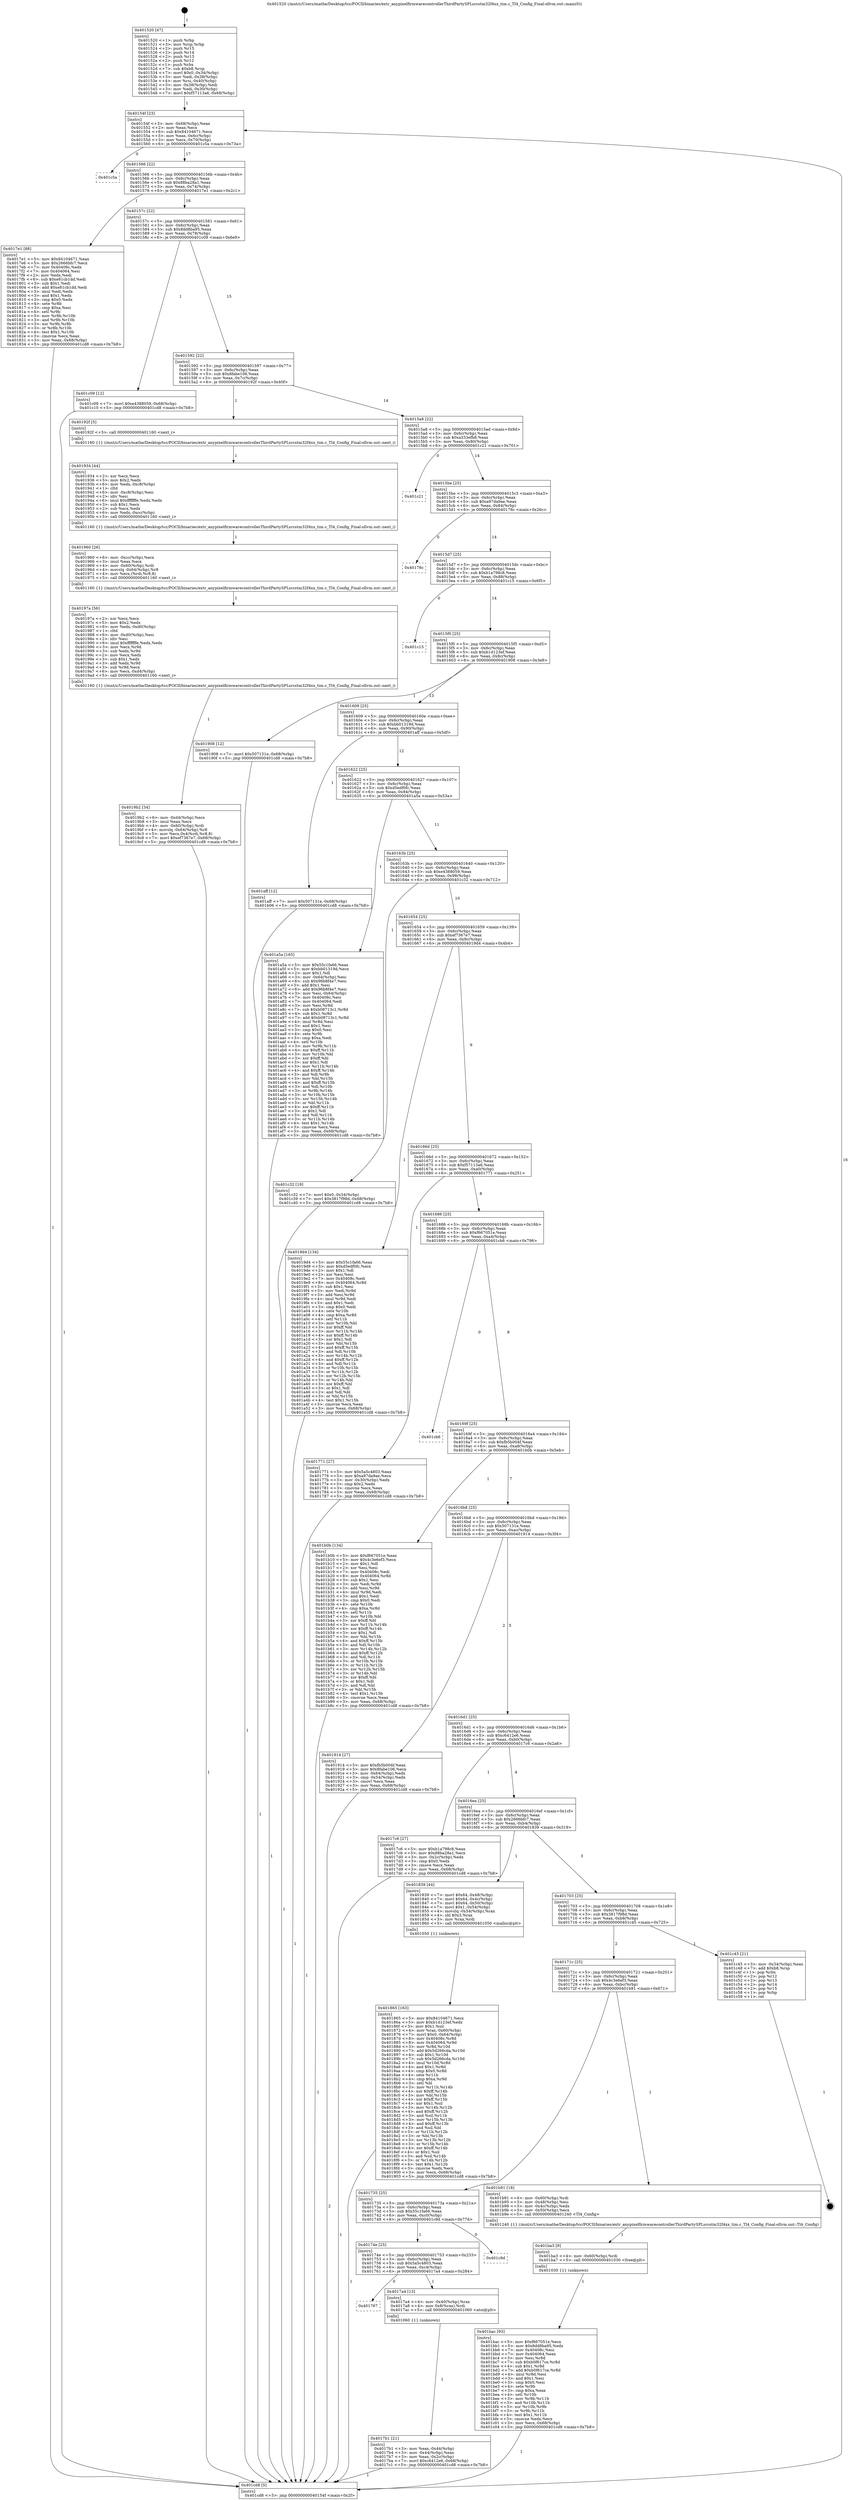 digraph "0x401520" {
  label = "0x401520 (/mnt/c/Users/mathe/Desktop/tcc/POCII/binaries/extr_anypixelfirmwarecontrollerThirdPartySPLsrcstm32f4xx_tim.c_TI4_Config_Final-ollvm.out::main(0))"
  labelloc = "t"
  node[shape=record]

  Entry [label="",width=0.3,height=0.3,shape=circle,fillcolor=black,style=filled]
  "0x40154f" [label="{
     0x40154f [23]\l
     | [instrs]\l
     &nbsp;&nbsp;0x40154f \<+3\>: mov -0x68(%rbp),%eax\l
     &nbsp;&nbsp;0x401552 \<+2\>: mov %eax,%ecx\l
     &nbsp;&nbsp;0x401554 \<+6\>: sub $0x84104671,%ecx\l
     &nbsp;&nbsp;0x40155a \<+3\>: mov %eax,-0x6c(%rbp)\l
     &nbsp;&nbsp;0x40155d \<+3\>: mov %ecx,-0x70(%rbp)\l
     &nbsp;&nbsp;0x401560 \<+6\>: je 0000000000401c5a \<main+0x73a\>\l
  }"]
  "0x401c5a" [label="{
     0x401c5a\l
  }", style=dashed]
  "0x401566" [label="{
     0x401566 [22]\l
     | [instrs]\l
     &nbsp;&nbsp;0x401566 \<+5\>: jmp 000000000040156b \<main+0x4b\>\l
     &nbsp;&nbsp;0x40156b \<+3\>: mov -0x6c(%rbp),%eax\l
     &nbsp;&nbsp;0x40156e \<+5\>: sub $0x88ba28a1,%eax\l
     &nbsp;&nbsp;0x401573 \<+3\>: mov %eax,-0x74(%rbp)\l
     &nbsp;&nbsp;0x401576 \<+6\>: je 00000000004017e1 \<main+0x2c1\>\l
  }"]
  Exit [label="",width=0.3,height=0.3,shape=circle,fillcolor=black,style=filled,peripheries=2]
  "0x4017e1" [label="{
     0x4017e1 [88]\l
     | [instrs]\l
     &nbsp;&nbsp;0x4017e1 \<+5\>: mov $0x84104671,%eax\l
     &nbsp;&nbsp;0x4017e6 \<+5\>: mov $0x2666bfc7,%ecx\l
     &nbsp;&nbsp;0x4017eb \<+7\>: mov 0x40408c,%edx\l
     &nbsp;&nbsp;0x4017f2 \<+7\>: mov 0x404064,%esi\l
     &nbsp;&nbsp;0x4017f9 \<+2\>: mov %edx,%edi\l
     &nbsp;&nbsp;0x4017fb \<+6\>: sub $0xe81cb1dd,%edi\l
     &nbsp;&nbsp;0x401801 \<+3\>: sub $0x1,%edi\l
     &nbsp;&nbsp;0x401804 \<+6\>: add $0xe81cb1dd,%edi\l
     &nbsp;&nbsp;0x40180a \<+3\>: imul %edi,%edx\l
     &nbsp;&nbsp;0x40180d \<+3\>: and $0x1,%edx\l
     &nbsp;&nbsp;0x401810 \<+3\>: cmp $0x0,%edx\l
     &nbsp;&nbsp;0x401813 \<+4\>: sete %r8b\l
     &nbsp;&nbsp;0x401817 \<+3\>: cmp $0xa,%esi\l
     &nbsp;&nbsp;0x40181a \<+4\>: setl %r9b\l
     &nbsp;&nbsp;0x40181e \<+3\>: mov %r8b,%r10b\l
     &nbsp;&nbsp;0x401821 \<+3\>: and %r9b,%r10b\l
     &nbsp;&nbsp;0x401824 \<+3\>: xor %r9b,%r8b\l
     &nbsp;&nbsp;0x401827 \<+3\>: or %r8b,%r10b\l
     &nbsp;&nbsp;0x40182a \<+4\>: test $0x1,%r10b\l
     &nbsp;&nbsp;0x40182e \<+3\>: cmovne %ecx,%eax\l
     &nbsp;&nbsp;0x401831 \<+3\>: mov %eax,-0x68(%rbp)\l
     &nbsp;&nbsp;0x401834 \<+5\>: jmp 0000000000401cd8 \<main+0x7b8\>\l
  }"]
  "0x40157c" [label="{
     0x40157c [22]\l
     | [instrs]\l
     &nbsp;&nbsp;0x40157c \<+5\>: jmp 0000000000401581 \<main+0x61\>\l
     &nbsp;&nbsp;0x401581 \<+3\>: mov -0x6c(%rbp),%eax\l
     &nbsp;&nbsp;0x401584 \<+5\>: sub $0x8dd8ba95,%eax\l
     &nbsp;&nbsp;0x401589 \<+3\>: mov %eax,-0x78(%rbp)\l
     &nbsp;&nbsp;0x40158c \<+6\>: je 0000000000401c09 \<main+0x6e9\>\l
  }"]
  "0x401bac" [label="{
     0x401bac [93]\l
     | [instrs]\l
     &nbsp;&nbsp;0x401bac \<+5\>: mov $0xf667051e,%ecx\l
     &nbsp;&nbsp;0x401bb1 \<+5\>: mov $0x8dd8ba95,%edx\l
     &nbsp;&nbsp;0x401bb6 \<+7\>: mov 0x40408c,%esi\l
     &nbsp;&nbsp;0x401bbd \<+7\>: mov 0x404064,%eax\l
     &nbsp;&nbsp;0x401bc4 \<+3\>: mov %esi,%r8d\l
     &nbsp;&nbsp;0x401bc7 \<+7\>: sub $0xb0f617ce,%r8d\l
     &nbsp;&nbsp;0x401bce \<+4\>: sub $0x1,%r8d\l
     &nbsp;&nbsp;0x401bd2 \<+7\>: add $0xb0f617ce,%r8d\l
     &nbsp;&nbsp;0x401bd9 \<+4\>: imul %r8d,%esi\l
     &nbsp;&nbsp;0x401bdd \<+3\>: and $0x1,%esi\l
     &nbsp;&nbsp;0x401be0 \<+3\>: cmp $0x0,%esi\l
     &nbsp;&nbsp;0x401be3 \<+4\>: sete %r9b\l
     &nbsp;&nbsp;0x401be7 \<+3\>: cmp $0xa,%eax\l
     &nbsp;&nbsp;0x401bea \<+4\>: setl %r10b\l
     &nbsp;&nbsp;0x401bee \<+3\>: mov %r9b,%r11b\l
     &nbsp;&nbsp;0x401bf1 \<+3\>: and %r10b,%r11b\l
     &nbsp;&nbsp;0x401bf4 \<+3\>: xor %r10b,%r9b\l
     &nbsp;&nbsp;0x401bf7 \<+3\>: or %r9b,%r11b\l
     &nbsp;&nbsp;0x401bfa \<+4\>: test $0x1,%r11b\l
     &nbsp;&nbsp;0x401bfe \<+3\>: cmovne %edx,%ecx\l
     &nbsp;&nbsp;0x401c01 \<+3\>: mov %ecx,-0x68(%rbp)\l
     &nbsp;&nbsp;0x401c04 \<+5\>: jmp 0000000000401cd8 \<main+0x7b8\>\l
  }"]
  "0x401c09" [label="{
     0x401c09 [12]\l
     | [instrs]\l
     &nbsp;&nbsp;0x401c09 \<+7\>: movl $0xe4388059,-0x68(%rbp)\l
     &nbsp;&nbsp;0x401c10 \<+5\>: jmp 0000000000401cd8 \<main+0x7b8\>\l
  }"]
  "0x401592" [label="{
     0x401592 [22]\l
     | [instrs]\l
     &nbsp;&nbsp;0x401592 \<+5\>: jmp 0000000000401597 \<main+0x77\>\l
     &nbsp;&nbsp;0x401597 \<+3\>: mov -0x6c(%rbp),%eax\l
     &nbsp;&nbsp;0x40159a \<+5\>: sub $0x8fabe106,%eax\l
     &nbsp;&nbsp;0x40159f \<+3\>: mov %eax,-0x7c(%rbp)\l
     &nbsp;&nbsp;0x4015a2 \<+6\>: je 000000000040192f \<main+0x40f\>\l
  }"]
  "0x401ba3" [label="{
     0x401ba3 [9]\l
     | [instrs]\l
     &nbsp;&nbsp;0x401ba3 \<+4\>: mov -0x60(%rbp),%rdi\l
     &nbsp;&nbsp;0x401ba7 \<+5\>: call 0000000000401030 \<free@plt\>\l
     | [calls]\l
     &nbsp;&nbsp;0x401030 \{1\} (unknown)\l
  }"]
  "0x40192f" [label="{
     0x40192f [5]\l
     | [instrs]\l
     &nbsp;&nbsp;0x40192f \<+5\>: call 0000000000401160 \<next_i\>\l
     | [calls]\l
     &nbsp;&nbsp;0x401160 \{1\} (/mnt/c/Users/mathe/Desktop/tcc/POCII/binaries/extr_anypixelfirmwarecontrollerThirdPartySPLsrcstm32f4xx_tim.c_TI4_Config_Final-ollvm.out::next_i)\l
  }"]
  "0x4015a8" [label="{
     0x4015a8 [22]\l
     | [instrs]\l
     &nbsp;&nbsp;0x4015a8 \<+5\>: jmp 00000000004015ad \<main+0x8d\>\l
     &nbsp;&nbsp;0x4015ad \<+3\>: mov -0x6c(%rbp),%eax\l
     &nbsp;&nbsp;0x4015b0 \<+5\>: sub $0xa333efb8,%eax\l
     &nbsp;&nbsp;0x4015b5 \<+3\>: mov %eax,-0x80(%rbp)\l
     &nbsp;&nbsp;0x4015b8 \<+6\>: je 0000000000401c21 \<main+0x701\>\l
  }"]
  "0x4019b2" [label="{
     0x4019b2 [34]\l
     | [instrs]\l
     &nbsp;&nbsp;0x4019b2 \<+6\>: mov -0xd4(%rbp),%ecx\l
     &nbsp;&nbsp;0x4019b8 \<+3\>: imul %eax,%ecx\l
     &nbsp;&nbsp;0x4019bb \<+4\>: mov -0x60(%rbp),%rdi\l
     &nbsp;&nbsp;0x4019bf \<+4\>: movslq -0x64(%rbp),%r8\l
     &nbsp;&nbsp;0x4019c3 \<+5\>: mov %ecx,0x4(%rdi,%r8,8)\l
     &nbsp;&nbsp;0x4019c8 \<+7\>: movl $0xef7367e7,-0x68(%rbp)\l
     &nbsp;&nbsp;0x4019cf \<+5\>: jmp 0000000000401cd8 \<main+0x7b8\>\l
  }"]
  "0x401c21" [label="{
     0x401c21\l
  }", style=dashed]
  "0x4015be" [label="{
     0x4015be [25]\l
     | [instrs]\l
     &nbsp;&nbsp;0x4015be \<+5\>: jmp 00000000004015c3 \<main+0xa3\>\l
     &nbsp;&nbsp;0x4015c3 \<+3\>: mov -0x6c(%rbp),%eax\l
     &nbsp;&nbsp;0x4015c6 \<+5\>: sub $0xa97da9ae,%eax\l
     &nbsp;&nbsp;0x4015cb \<+6\>: mov %eax,-0x84(%rbp)\l
     &nbsp;&nbsp;0x4015d1 \<+6\>: je 000000000040178c \<main+0x26c\>\l
  }"]
  "0x40197a" [label="{
     0x40197a [56]\l
     | [instrs]\l
     &nbsp;&nbsp;0x40197a \<+2\>: xor %ecx,%ecx\l
     &nbsp;&nbsp;0x40197c \<+5\>: mov $0x2,%edx\l
     &nbsp;&nbsp;0x401981 \<+6\>: mov %edx,-0xd0(%rbp)\l
     &nbsp;&nbsp;0x401987 \<+1\>: cltd\l
     &nbsp;&nbsp;0x401988 \<+6\>: mov -0xd0(%rbp),%esi\l
     &nbsp;&nbsp;0x40198e \<+2\>: idiv %esi\l
     &nbsp;&nbsp;0x401990 \<+6\>: imul $0xfffffffe,%edx,%edx\l
     &nbsp;&nbsp;0x401996 \<+3\>: mov %ecx,%r9d\l
     &nbsp;&nbsp;0x401999 \<+3\>: sub %edx,%r9d\l
     &nbsp;&nbsp;0x40199c \<+2\>: mov %ecx,%edx\l
     &nbsp;&nbsp;0x40199e \<+3\>: sub $0x1,%edx\l
     &nbsp;&nbsp;0x4019a1 \<+3\>: add %edx,%r9d\l
     &nbsp;&nbsp;0x4019a4 \<+3\>: sub %r9d,%ecx\l
     &nbsp;&nbsp;0x4019a7 \<+6\>: mov %ecx,-0xd4(%rbp)\l
     &nbsp;&nbsp;0x4019ad \<+5\>: call 0000000000401160 \<next_i\>\l
     | [calls]\l
     &nbsp;&nbsp;0x401160 \{1\} (/mnt/c/Users/mathe/Desktop/tcc/POCII/binaries/extr_anypixelfirmwarecontrollerThirdPartySPLsrcstm32f4xx_tim.c_TI4_Config_Final-ollvm.out::next_i)\l
  }"]
  "0x40178c" [label="{
     0x40178c\l
  }", style=dashed]
  "0x4015d7" [label="{
     0x4015d7 [25]\l
     | [instrs]\l
     &nbsp;&nbsp;0x4015d7 \<+5\>: jmp 00000000004015dc \<main+0xbc\>\l
     &nbsp;&nbsp;0x4015dc \<+3\>: mov -0x6c(%rbp),%eax\l
     &nbsp;&nbsp;0x4015df \<+5\>: sub $0xb1a798c8,%eax\l
     &nbsp;&nbsp;0x4015e4 \<+6\>: mov %eax,-0x88(%rbp)\l
     &nbsp;&nbsp;0x4015ea \<+6\>: je 0000000000401c15 \<main+0x6f5\>\l
  }"]
  "0x401960" [label="{
     0x401960 [26]\l
     | [instrs]\l
     &nbsp;&nbsp;0x401960 \<+6\>: mov -0xcc(%rbp),%ecx\l
     &nbsp;&nbsp;0x401966 \<+3\>: imul %eax,%ecx\l
     &nbsp;&nbsp;0x401969 \<+4\>: mov -0x60(%rbp),%rdi\l
     &nbsp;&nbsp;0x40196d \<+4\>: movslq -0x64(%rbp),%r8\l
     &nbsp;&nbsp;0x401971 \<+4\>: mov %ecx,(%rdi,%r8,8)\l
     &nbsp;&nbsp;0x401975 \<+5\>: call 0000000000401160 \<next_i\>\l
     | [calls]\l
     &nbsp;&nbsp;0x401160 \{1\} (/mnt/c/Users/mathe/Desktop/tcc/POCII/binaries/extr_anypixelfirmwarecontrollerThirdPartySPLsrcstm32f4xx_tim.c_TI4_Config_Final-ollvm.out::next_i)\l
  }"]
  "0x401c15" [label="{
     0x401c15\l
  }", style=dashed]
  "0x4015f0" [label="{
     0x4015f0 [25]\l
     | [instrs]\l
     &nbsp;&nbsp;0x4015f0 \<+5\>: jmp 00000000004015f5 \<main+0xd5\>\l
     &nbsp;&nbsp;0x4015f5 \<+3\>: mov -0x6c(%rbp),%eax\l
     &nbsp;&nbsp;0x4015f8 \<+5\>: sub $0xb1d123ef,%eax\l
     &nbsp;&nbsp;0x4015fd \<+6\>: mov %eax,-0x8c(%rbp)\l
     &nbsp;&nbsp;0x401603 \<+6\>: je 0000000000401908 \<main+0x3e8\>\l
  }"]
  "0x401934" [label="{
     0x401934 [44]\l
     | [instrs]\l
     &nbsp;&nbsp;0x401934 \<+2\>: xor %ecx,%ecx\l
     &nbsp;&nbsp;0x401936 \<+5\>: mov $0x2,%edx\l
     &nbsp;&nbsp;0x40193b \<+6\>: mov %edx,-0xc8(%rbp)\l
     &nbsp;&nbsp;0x401941 \<+1\>: cltd\l
     &nbsp;&nbsp;0x401942 \<+6\>: mov -0xc8(%rbp),%esi\l
     &nbsp;&nbsp;0x401948 \<+2\>: idiv %esi\l
     &nbsp;&nbsp;0x40194a \<+6\>: imul $0xfffffffe,%edx,%edx\l
     &nbsp;&nbsp;0x401950 \<+3\>: sub $0x1,%ecx\l
     &nbsp;&nbsp;0x401953 \<+2\>: sub %ecx,%edx\l
     &nbsp;&nbsp;0x401955 \<+6\>: mov %edx,-0xcc(%rbp)\l
     &nbsp;&nbsp;0x40195b \<+5\>: call 0000000000401160 \<next_i\>\l
     | [calls]\l
     &nbsp;&nbsp;0x401160 \{1\} (/mnt/c/Users/mathe/Desktop/tcc/POCII/binaries/extr_anypixelfirmwarecontrollerThirdPartySPLsrcstm32f4xx_tim.c_TI4_Config_Final-ollvm.out::next_i)\l
  }"]
  "0x401908" [label="{
     0x401908 [12]\l
     | [instrs]\l
     &nbsp;&nbsp;0x401908 \<+7\>: movl $0x507131e,-0x68(%rbp)\l
     &nbsp;&nbsp;0x40190f \<+5\>: jmp 0000000000401cd8 \<main+0x7b8\>\l
  }"]
  "0x401609" [label="{
     0x401609 [25]\l
     | [instrs]\l
     &nbsp;&nbsp;0x401609 \<+5\>: jmp 000000000040160e \<main+0xee\>\l
     &nbsp;&nbsp;0x40160e \<+3\>: mov -0x6c(%rbp),%eax\l
     &nbsp;&nbsp;0x401611 \<+5\>: sub $0xbb01319d,%eax\l
     &nbsp;&nbsp;0x401616 \<+6\>: mov %eax,-0x90(%rbp)\l
     &nbsp;&nbsp;0x40161c \<+6\>: je 0000000000401aff \<main+0x5df\>\l
  }"]
  "0x401865" [label="{
     0x401865 [163]\l
     | [instrs]\l
     &nbsp;&nbsp;0x401865 \<+5\>: mov $0x84104671,%ecx\l
     &nbsp;&nbsp;0x40186a \<+5\>: mov $0xb1d123ef,%edx\l
     &nbsp;&nbsp;0x40186f \<+3\>: mov $0x1,%sil\l
     &nbsp;&nbsp;0x401872 \<+4\>: mov %rax,-0x60(%rbp)\l
     &nbsp;&nbsp;0x401876 \<+7\>: movl $0x0,-0x64(%rbp)\l
     &nbsp;&nbsp;0x40187d \<+8\>: mov 0x40408c,%r8d\l
     &nbsp;&nbsp;0x401885 \<+8\>: mov 0x404064,%r9d\l
     &nbsp;&nbsp;0x40188d \<+3\>: mov %r8d,%r10d\l
     &nbsp;&nbsp;0x401890 \<+7\>: add $0x5d266cda,%r10d\l
     &nbsp;&nbsp;0x401897 \<+4\>: sub $0x1,%r10d\l
     &nbsp;&nbsp;0x40189b \<+7\>: sub $0x5d266cda,%r10d\l
     &nbsp;&nbsp;0x4018a2 \<+4\>: imul %r10d,%r8d\l
     &nbsp;&nbsp;0x4018a6 \<+4\>: and $0x1,%r8d\l
     &nbsp;&nbsp;0x4018aa \<+4\>: cmp $0x0,%r8d\l
     &nbsp;&nbsp;0x4018ae \<+4\>: sete %r11b\l
     &nbsp;&nbsp;0x4018b2 \<+4\>: cmp $0xa,%r9d\l
     &nbsp;&nbsp;0x4018b6 \<+3\>: setl %bl\l
     &nbsp;&nbsp;0x4018b9 \<+3\>: mov %r11b,%r14b\l
     &nbsp;&nbsp;0x4018bc \<+4\>: xor $0xff,%r14b\l
     &nbsp;&nbsp;0x4018c0 \<+3\>: mov %bl,%r15b\l
     &nbsp;&nbsp;0x4018c3 \<+4\>: xor $0xff,%r15b\l
     &nbsp;&nbsp;0x4018c7 \<+4\>: xor $0x1,%sil\l
     &nbsp;&nbsp;0x4018cb \<+3\>: mov %r14b,%r12b\l
     &nbsp;&nbsp;0x4018ce \<+4\>: and $0xff,%r12b\l
     &nbsp;&nbsp;0x4018d2 \<+3\>: and %sil,%r11b\l
     &nbsp;&nbsp;0x4018d5 \<+3\>: mov %r15b,%r13b\l
     &nbsp;&nbsp;0x4018d8 \<+4\>: and $0xff,%r13b\l
     &nbsp;&nbsp;0x4018dc \<+3\>: and %sil,%bl\l
     &nbsp;&nbsp;0x4018df \<+3\>: or %r11b,%r12b\l
     &nbsp;&nbsp;0x4018e2 \<+3\>: or %bl,%r13b\l
     &nbsp;&nbsp;0x4018e5 \<+3\>: xor %r13b,%r12b\l
     &nbsp;&nbsp;0x4018e8 \<+3\>: or %r15b,%r14b\l
     &nbsp;&nbsp;0x4018eb \<+4\>: xor $0xff,%r14b\l
     &nbsp;&nbsp;0x4018ef \<+4\>: or $0x1,%sil\l
     &nbsp;&nbsp;0x4018f3 \<+3\>: and %sil,%r14b\l
     &nbsp;&nbsp;0x4018f6 \<+3\>: or %r14b,%r12b\l
     &nbsp;&nbsp;0x4018f9 \<+4\>: test $0x1,%r12b\l
     &nbsp;&nbsp;0x4018fd \<+3\>: cmovne %edx,%ecx\l
     &nbsp;&nbsp;0x401900 \<+3\>: mov %ecx,-0x68(%rbp)\l
     &nbsp;&nbsp;0x401903 \<+5\>: jmp 0000000000401cd8 \<main+0x7b8\>\l
  }"]
  "0x401aff" [label="{
     0x401aff [12]\l
     | [instrs]\l
     &nbsp;&nbsp;0x401aff \<+7\>: movl $0x507131e,-0x68(%rbp)\l
     &nbsp;&nbsp;0x401b06 \<+5\>: jmp 0000000000401cd8 \<main+0x7b8\>\l
  }"]
  "0x401622" [label="{
     0x401622 [25]\l
     | [instrs]\l
     &nbsp;&nbsp;0x401622 \<+5\>: jmp 0000000000401627 \<main+0x107\>\l
     &nbsp;&nbsp;0x401627 \<+3\>: mov -0x6c(%rbp),%eax\l
     &nbsp;&nbsp;0x40162a \<+5\>: sub $0xd5edf0fc,%eax\l
     &nbsp;&nbsp;0x40162f \<+6\>: mov %eax,-0x94(%rbp)\l
     &nbsp;&nbsp;0x401635 \<+6\>: je 0000000000401a5a \<main+0x53a\>\l
  }"]
  "0x4017b1" [label="{
     0x4017b1 [21]\l
     | [instrs]\l
     &nbsp;&nbsp;0x4017b1 \<+3\>: mov %eax,-0x44(%rbp)\l
     &nbsp;&nbsp;0x4017b4 \<+3\>: mov -0x44(%rbp),%eax\l
     &nbsp;&nbsp;0x4017b7 \<+3\>: mov %eax,-0x2c(%rbp)\l
     &nbsp;&nbsp;0x4017ba \<+7\>: movl $0xc6412e6,-0x68(%rbp)\l
     &nbsp;&nbsp;0x4017c1 \<+5\>: jmp 0000000000401cd8 \<main+0x7b8\>\l
  }"]
  "0x401a5a" [label="{
     0x401a5a [165]\l
     | [instrs]\l
     &nbsp;&nbsp;0x401a5a \<+5\>: mov $0x55c1fa66,%eax\l
     &nbsp;&nbsp;0x401a5f \<+5\>: mov $0xbb01319d,%ecx\l
     &nbsp;&nbsp;0x401a64 \<+2\>: mov $0x1,%dl\l
     &nbsp;&nbsp;0x401a66 \<+3\>: mov -0x64(%rbp),%esi\l
     &nbsp;&nbsp;0x401a69 \<+6\>: sub $0x96b8f4e7,%esi\l
     &nbsp;&nbsp;0x401a6f \<+3\>: add $0x1,%esi\l
     &nbsp;&nbsp;0x401a72 \<+6\>: add $0x96b8f4e7,%esi\l
     &nbsp;&nbsp;0x401a78 \<+3\>: mov %esi,-0x64(%rbp)\l
     &nbsp;&nbsp;0x401a7b \<+7\>: mov 0x40408c,%esi\l
     &nbsp;&nbsp;0x401a82 \<+7\>: mov 0x404064,%edi\l
     &nbsp;&nbsp;0x401a89 \<+3\>: mov %esi,%r8d\l
     &nbsp;&nbsp;0x401a8c \<+7\>: sub $0xb08713c1,%r8d\l
     &nbsp;&nbsp;0x401a93 \<+4\>: sub $0x1,%r8d\l
     &nbsp;&nbsp;0x401a97 \<+7\>: add $0xb08713c1,%r8d\l
     &nbsp;&nbsp;0x401a9e \<+4\>: imul %r8d,%esi\l
     &nbsp;&nbsp;0x401aa2 \<+3\>: and $0x1,%esi\l
     &nbsp;&nbsp;0x401aa5 \<+3\>: cmp $0x0,%esi\l
     &nbsp;&nbsp;0x401aa8 \<+4\>: sete %r9b\l
     &nbsp;&nbsp;0x401aac \<+3\>: cmp $0xa,%edi\l
     &nbsp;&nbsp;0x401aaf \<+4\>: setl %r10b\l
     &nbsp;&nbsp;0x401ab3 \<+3\>: mov %r9b,%r11b\l
     &nbsp;&nbsp;0x401ab6 \<+4\>: xor $0xff,%r11b\l
     &nbsp;&nbsp;0x401aba \<+3\>: mov %r10b,%bl\l
     &nbsp;&nbsp;0x401abd \<+3\>: xor $0xff,%bl\l
     &nbsp;&nbsp;0x401ac0 \<+3\>: xor $0x1,%dl\l
     &nbsp;&nbsp;0x401ac3 \<+3\>: mov %r11b,%r14b\l
     &nbsp;&nbsp;0x401ac6 \<+4\>: and $0xff,%r14b\l
     &nbsp;&nbsp;0x401aca \<+3\>: and %dl,%r9b\l
     &nbsp;&nbsp;0x401acd \<+3\>: mov %bl,%r15b\l
     &nbsp;&nbsp;0x401ad0 \<+4\>: and $0xff,%r15b\l
     &nbsp;&nbsp;0x401ad4 \<+3\>: and %dl,%r10b\l
     &nbsp;&nbsp;0x401ad7 \<+3\>: or %r9b,%r14b\l
     &nbsp;&nbsp;0x401ada \<+3\>: or %r10b,%r15b\l
     &nbsp;&nbsp;0x401add \<+3\>: xor %r15b,%r14b\l
     &nbsp;&nbsp;0x401ae0 \<+3\>: or %bl,%r11b\l
     &nbsp;&nbsp;0x401ae3 \<+4\>: xor $0xff,%r11b\l
     &nbsp;&nbsp;0x401ae7 \<+3\>: or $0x1,%dl\l
     &nbsp;&nbsp;0x401aea \<+3\>: and %dl,%r11b\l
     &nbsp;&nbsp;0x401aed \<+3\>: or %r11b,%r14b\l
     &nbsp;&nbsp;0x401af0 \<+4\>: test $0x1,%r14b\l
     &nbsp;&nbsp;0x401af4 \<+3\>: cmovne %ecx,%eax\l
     &nbsp;&nbsp;0x401af7 \<+3\>: mov %eax,-0x68(%rbp)\l
     &nbsp;&nbsp;0x401afa \<+5\>: jmp 0000000000401cd8 \<main+0x7b8\>\l
  }"]
  "0x40163b" [label="{
     0x40163b [25]\l
     | [instrs]\l
     &nbsp;&nbsp;0x40163b \<+5\>: jmp 0000000000401640 \<main+0x120\>\l
     &nbsp;&nbsp;0x401640 \<+3\>: mov -0x6c(%rbp),%eax\l
     &nbsp;&nbsp;0x401643 \<+5\>: sub $0xe4388059,%eax\l
     &nbsp;&nbsp;0x401648 \<+6\>: mov %eax,-0x98(%rbp)\l
     &nbsp;&nbsp;0x40164e \<+6\>: je 0000000000401c32 \<main+0x712\>\l
  }"]
  "0x401767" [label="{
     0x401767\l
  }", style=dashed]
  "0x401c32" [label="{
     0x401c32 [19]\l
     | [instrs]\l
     &nbsp;&nbsp;0x401c32 \<+7\>: movl $0x0,-0x34(%rbp)\l
     &nbsp;&nbsp;0x401c39 \<+7\>: movl $0x3817f98d,-0x68(%rbp)\l
     &nbsp;&nbsp;0x401c40 \<+5\>: jmp 0000000000401cd8 \<main+0x7b8\>\l
  }"]
  "0x401654" [label="{
     0x401654 [25]\l
     | [instrs]\l
     &nbsp;&nbsp;0x401654 \<+5\>: jmp 0000000000401659 \<main+0x139\>\l
     &nbsp;&nbsp;0x401659 \<+3\>: mov -0x6c(%rbp),%eax\l
     &nbsp;&nbsp;0x40165c \<+5\>: sub $0xef7367e7,%eax\l
     &nbsp;&nbsp;0x401661 \<+6\>: mov %eax,-0x9c(%rbp)\l
     &nbsp;&nbsp;0x401667 \<+6\>: je 00000000004019d4 \<main+0x4b4\>\l
  }"]
  "0x4017a4" [label="{
     0x4017a4 [13]\l
     | [instrs]\l
     &nbsp;&nbsp;0x4017a4 \<+4\>: mov -0x40(%rbp),%rax\l
     &nbsp;&nbsp;0x4017a8 \<+4\>: mov 0x8(%rax),%rdi\l
     &nbsp;&nbsp;0x4017ac \<+5\>: call 0000000000401060 \<atoi@plt\>\l
     | [calls]\l
     &nbsp;&nbsp;0x401060 \{1\} (unknown)\l
  }"]
  "0x4019d4" [label="{
     0x4019d4 [134]\l
     | [instrs]\l
     &nbsp;&nbsp;0x4019d4 \<+5\>: mov $0x55c1fa66,%eax\l
     &nbsp;&nbsp;0x4019d9 \<+5\>: mov $0xd5edf0fc,%ecx\l
     &nbsp;&nbsp;0x4019de \<+2\>: mov $0x1,%dl\l
     &nbsp;&nbsp;0x4019e0 \<+2\>: xor %esi,%esi\l
     &nbsp;&nbsp;0x4019e2 \<+7\>: mov 0x40408c,%edi\l
     &nbsp;&nbsp;0x4019e9 \<+8\>: mov 0x404064,%r8d\l
     &nbsp;&nbsp;0x4019f1 \<+3\>: sub $0x1,%esi\l
     &nbsp;&nbsp;0x4019f4 \<+3\>: mov %edi,%r9d\l
     &nbsp;&nbsp;0x4019f7 \<+3\>: add %esi,%r9d\l
     &nbsp;&nbsp;0x4019fa \<+4\>: imul %r9d,%edi\l
     &nbsp;&nbsp;0x4019fe \<+3\>: and $0x1,%edi\l
     &nbsp;&nbsp;0x401a01 \<+3\>: cmp $0x0,%edi\l
     &nbsp;&nbsp;0x401a04 \<+4\>: sete %r10b\l
     &nbsp;&nbsp;0x401a08 \<+4\>: cmp $0xa,%r8d\l
     &nbsp;&nbsp;0x401a0c \<+4\>: setl %r11b\l
     &nbsp;&nbsp;0x401a10 \<+3\>: mov %r10b,%bl\l
     &nbsp;&nbsp;0x401a13 \<+3\>: xor $0xff,%bl\l
     &nbsp;&nbsp;0x401a16 \<+3\>: mov %r11b,%r14b\l
     &nbsp;&nbsp;0x401a19 \<+4\>: xor $0xff,%r14b\l
     &nbsp;&nbsp;0x401a1d \<+3\>: xor $0x1,%dl\l
     &nbsp;&nbsp;0x401a20 \<+3\>: mov %bl,%r15b\l
     &nbsp;&nbsp;0x401a23 \<+4\>: and $0xff,%r15b\l
     &nbsp;&nbsp;0x401a27 \<+3\>: and %dl,%r10b\l
     &nbsp;&nbsp;0x401a2a \<+3\>: mov %r14b,%r12b\l
     &nbsp;&nbsp;0x401a2d \<+4\>: and $0xff,%r12b\l
     &nbsp;&nbsp;0x401a31 \<+3\>: and %dl,%r11b\l
     &nbsp;&nbsp;0x401a34 \<+3\>: or %r10b,%r15b\l
     &nbsp;&nbsp;0x401a37 \<+3\>: or %r11b,%r12b\l
     &nbsp;&nbsp;0x401a3a \<+3\>: xor %r12b,%r15b\l
     &nbsp;&nbsp;0x401a3d \<+3\>: or %r14b,%bl\l
     &nbsp;&nbsp;0x401a40 \<+3\>: xor $0xff,%bl\l
     &nbsp;&nbsp;0x401a43 \<+3\>: or $0x1,%dl\l
     &nbsp;&nbsp;0x401a46 \<+2\>: and %dl,%bl\l
     &nbsp;&nbsp;0x401a48 \<+3\>: or %bl,%r15b\l
     &nbsp;&nbsp;0x401a4b \<+4\>: test $0x1,%r15b\l
     &nbsp;&nbsp;0x401a4f \<+3\>: cmovne %ecx,%eax\l
     &nbsp;&nbsp;0x401a52 \<+3\>: mov %eax,-0x68(%rbp)\l
     &nbsp;&nbsp;0x401a55 \<+5\>: jmp 0000000000401cd8 \<main+0x7b8\>\l
  }"]
  "0x40166d" [label="{
     0x40166d [25]\l
     | [instrs]\l
     &nbsp;&nbsp;0x40166d \<+5\>: jmp 0000000000401672 \<main+0x152\>\l
     &nbsp;&nbsp;0x401672 \<+3\>: mov -0x6c(%rbp),%eax\l
     &nbsp;&nbsp;0x401675 \<+5\>: sub $0xf57113a6,%eax\l
     &nbsp;&nbsp;0x40167a \<+6\>: mov %eax,-0xa0(%rbp)\l
     &nbsp;&nbsp;0x401680 \<+6\>: je 0000000000401771 \<main+0x251\>\l
  }"]
  "0x40174e" [label="{
     0x40174e [25]\l
     | [instrs]\l
     &nbsp;&nbsp;0x40174e \<+5\>: jmp 0000000000401753 \<main+0x233\>\l
     &nbsp;&nbsp;0x401753 \<+3\>: mov -0x6c(%rbp),%eax\l
     &nbsp;&nbsp;0x401756 \<+5\>: sub $0x5a5c4803,%eax\l
     &nbsp;&nbsp;0x40175b \<+6\>: mov %eax,-0xc4(%rbp)\l
     &nbsp;&nbsp;0x401761 \<+6\>: je 00000000004017a4 \<main+0x284\>\l
  }"]
  "0x401771" [label="{
     0x401771 [27]\l
     | [instrs]\l
     &nbsp;&nbsp;0x401771 \<+5\>: mov $0x5a5c4803,%eax\l
     &nbsp;&nbsp;0x401776 \<+5\>: mov $0xa97da9ae,%ecx\l
     &nbsp;&nbsp;0x40177b \<+3\>: mov -0x30(%rbp),%edx\l
     &nbsp;&nbsp;0x40177e \<+3\>: cmp $0x2,%edx\l
     &nbsp;&nbsp;0x401781 \<+3\>: cmovne %ecx,%eax\l
     &nbsp;&nbsp;0x401784 \<+3\>: mov %eax,-0x68(%rbp)\l
     &nbsp;&nbsp;0x401787 \<+5\>: jmp 0000000000401cd8 \<main+0x7b8\>\l
  }"]
  "0x401686" [label="{
     0x401686 [25]\l
     | [instrs]\l
     &nbsp;&nbsp;0x401686 \<+5\>: jmp 000000000040168b \<main+0x16b\>\l
     &nbsp;&nbsp;0x40168b \<+3\>: mov -0x6c(%rbp),%eax\l
     &nbsp;&nbsp;0x40168e \<+5\>: sub $0xf667051e,%eax\l
     &nbsp;&nbsp;0x401693 \<+6\>: mov %eax,-0xa4(%rbp)\l
     &nbsp;&nbsp;0x401699 \<+6\>: je 0000000000401cb6 \<main+0x796\>\l
  }"]
  "0x401cd8" [label="{
     0x401cd8 [5]\l
     | [instrs]\l
     &nbsp;&nbsp;0x401cd8 \<+5\>: jmp 000000000040154f \<main+0x2f\>\l
  }"]
  "0x401520" [label="{
     0x401520 [47]\l
     | [instrs]\l
     &nbsp;&nbsp;0x401520 \<+1\>: push %rbp\l
     &nbsp;&nbsp;0x401521 \<+3\>: mov %rsp,%rbp\l
     &nbsp;&nbsp;0x401524 \<+2\>: push %r15\l
     &nbsp;&nbsp;0x401526 \<+2\>: push %r14\l
     &nbsp;&nbsp;0x401528 \<+2\>: push %r13\l
     &nbsp;&nbsp;0x40152a \<+2\>: push %r12\l
     &nbsp;&nbsp;0x40152c \<+1\>: push %rbx\l
     &nbsp;&nbsp;0x40152d \<+7\>: sub $0xb8,%rsp\l
     &nbsp;&nbsp;0x401534 \<+7\>: movl $0x0,-0x34(%rbp)\l
     &nbsp;&nbsp;0x40153b \<+3\>: mov %edi,-0x38(%rbp)\l
     &nbsp;&nbsp;0x40153e \<+4\>: mov %rsi,-0x40(%rbp)\l
     &nbsp;&nbsp;0x401542 \<+3\>: mov -0x38(%rbp),%edi\l
     &nbsp;&nbsp;0x401545 \<+3\>: mov %edi,-0x30(%rbp)\l
     &nbsp;&nbsp;0x401548 \<+7\>: movl $0xf57113a6,-0x68(%rbp)\l
  }"]
  "0x401c9d" [label="{
     0x401c9d\l
  }", style=dashed]
  "0x401cb6" [label="{
     0x401cb6\l
  }", style=dashed]
  "0x40169f" [label="{
     0x40169f [25]\l
     | [instrs]\l
     &nbsp;&nbsp;0x40169f \<+5\>: jmp 00000000004016a4 \<main+0x184\>\l
     &nbsp;&nbsp;0x4016a4 \<+3\>: mov -0x6c(%rbp),%eax\l
     &nbsp;&nbsp;0x4016a7 \<+5\>: sub $0xfb5b004f,%eax\l
     &nbsp;&nbsp;0x4016ac \<+6\>: mov %eax,-0xa8(%rbp)\l
     &nbsp;&nbsp;0x4016b2 \<+6\>: je 0000000000401b0b \<main+0x5eb\>\l
  }"]
  "0x401735" [label="{
     0x401735 [25]\l
     | [instrs]\l
     &nbsp;&nbsp;0x401735 \<+5\>: jmp 000000000040173a \<main+0x21a\>\l
     &nbsp;&nbsp;0x40173a \<+3\>: mov -0x6c(%rbp),%eax\l
     &nbsp;&nbsp;0x40173d \<+5\>: sub $0x55c1fa66,%eax\l
     &nbsp;&nbsp;0x401742 \<+6\>: mov %eax,-0xc0(%rbp)\l
     &nbsp;&nbsp;0x401748 \<+6\>: je 0000000000401c9d \<main+0x77d\>\l
  }"]
  "0x401b0b" [label="{
     0x401b0b [134]\l
     | [instrs]\l
     &nbsp;&nbsp;0x401b0b \<+5\>: mov $0xf667051e,%eax\l
     &nbsp;&nbsp;0x401b10 \<+5\>: mov $0x4c3e6ef3,%ecx\l
     &nbsp;&nbsp;0x401b15 \<+2\>: mov $0x1,%dl\l
     &nbsp;&nbsp;0x401b17 \<+2\>: xor %esi,%esi\l
     &nbsp;&nbsp;0x401b19 \<+7\>: mov 0x40408c,%edi\l
     &nbsp;&nbsp;0x401b20 \<+8\>: mov 0x404064,%r8d\l
     &nbsp;&nbsp;0x401b28 \<+3\>: sub $0x1,%esi\l
     &nbsp;&nbsp;0x401b2b \<+3\>: mov %edi,%r9d\l
     &nbsp;&nbsp;0x401b2e \<+3\>: add %esi,%r9d\l
     &nbsp;&nbsp;0x401b31 \<+4\>: imul %r9d,%edi\l
     &nbsp;&nbsp;0x401b35 \<+3\>: and $0x1,%edi\l
     &nbsp;&nbsp;0x401b38 \<+3\>: cmp $0x0,%edi\l
     &nbsp;&nbsp;0x401b3b \<+4\>: sete %r10b\l
     &nbsp;&nbsp;0x401b3f \<+4\>: cmp $0xa,%r8d\l
     &nbsp;&nbsp;0x401b43 \<+4\>: setl %r11b\l
     &nbsp;&nbsp;0x401b47 \<+3\>: mov %r10b,%bl\l
     &nbsp;&nbsp;0x401b4a \<+3\>: xor $0xff,%bl\l
     &nbsp;&nbsp;0x401b4d \<+3\>: mov %r11b,%r14b\l
     &nbsp;&nbsp;0x401b50 \<+4\>: xor $0xff,%r14b\l
     &nbsp;&nbsp;0x401b54 \<+3\>: xor $0x1,%dl\l
     &nbsp;&nbsp;0x401b57 \<+3\>: mov %bl,%r15b\l
     &nbsp;&nbsp;0x401b5a \<+4\>: and $0xff,%r15b\l
     &nbsp;&nbsp;0x401b5e \<+3\>: and %dl,%r10b\l
     &nbsp;&nbsp;0x401b61 \<+3\>: mov %r14b,%r12b\l
     &nbsp;&nbsp;0x401b64 \<+4\>: and $0xff,%r12b\l
     &nbsp;&nbsp;0x401b68 \<+3\>: and %dl,%r11b\l
     &nbsp;&nbsp;0x401b6b \<+3\>: or %r10b,%r15b\l
     &nbsp;&nbsp;0x401b6e \<+3\>: or %r11b,%r12b\l
     &nbsp;&nbsp;0x401b71 \<+3\>: xor %r12b,%r15b\l
     &nbsp;&nbsp;0x401b74 \<+3\>: or %r14b,%bl\l
     &nbsp;&nbsp;0x401b77 \<+3\>: xor $0xff,%bl\l
     &nbsp;&nbsp;0x401b7a \<+3\>: or $0x1,%dl\l
     &nbsp;&nbsp;0x401b7d \<+2\>: and %dl,%bl\l
     &nbsp;&nbsp;0x401b7f \<+3\>: or %bl,%r15b\l
     &nbsp;&nbsp;0x401b82 \<+4\>: test $0x1,%r15b\l
     &nbsp;&nbsp;0x401b86 \<+3\>: cmovne %ecx,%eax\l
     &nbsp;&nbsp;0x401b89 \<+3\>: mov %eax,-0x68(%rbp)\l
     &nbsp;&nbsp;0x401b8c \<+5\>: jmp 0000000000401cd8 \<main+0x7b8\>\l
  }"]
  "0x4016b8" [label="{
     0x4016b8 [25]\l
     | [instrs]\l
     &nbsp;&nbsp;0x4016b8 \<+5\>: jmp 00000000004016bd \<main+0x19d\>\l
     &nbsp;&nbsp;0x4016bd \<+3\>: mov -0x6c(%rbp),%eax\l
     &nbsp;&nbsp;0x4016c0 \<+5\>: sub $0x507131e,%eax\l
     &nbsp;&nbsp;0x4016c5 \<+6\>: mov %eax,-0xac(%rbp)\l
     &nbsp;&nbsp;0x4016cb \<+6\>: je 0000000000401914 \<main+0x3f4\>\l
  }"]
  "0x401b91" [label="{
     0x401b91 [18]\l
     | [instrs]\l
     &nbsp;&nbsp;0x401b91 \<+4\>: mov -0x60(%rbp),%rdi\l
     &nbsp;&nbsp;0x401b95 \<+3\>: mov -0x48(%rbp),%esi\l
     &nbsp;&nbsp;0x401b98 \<+3\>: mov -0x4c(%rbp),%edx\l
     &nbsp;&nbsp;0x401b9b \<+3\>: mov -0x50(%rbp),%ecx\l
     &nbsp;&nbsp;0x401b9e \<+5\>: call 0000000000401240 \<TI4_Config\>\l
     | [calls]\l
     &nbsp;&nbsp;0x401240 \{1\} (/mnt/c/Users/mathe/Desktop/tcc/POCII/binaries/extr_anypixelfirmwarecontrollerThirdPartySPLsrcstm32f4xx_tim.c_TI4_Config_Final-ollvm.out::TI4_Config)\l
  }"]
  "0x401914" [label="{
     0x401914 [27]\l
     | [instrs]\l
     &nbsp;&nbsp;0x401914 \<+5\>: mov $0xfb5b004f,%eax\l
     &nbsp;&nbsp;0x401919 \<+5\>: mov $0x8fabe106,%ecx\l
     &nbsp;&nbsp;0x40191e \<+3\>: mov -0x64(%rbp),%edx\l
     &nbsp;&nbsp;0x401921 \<+3\>: cmp -0x54(%rbp),%edx\l
     &nbsp;&nbsp;0x401924 \<+3\>: cmovl %ecx,%eax\l
     &nbsp;&nbsp;0x401927 \<+3\>: mov %eax,-0x68(%rbp)\l
     &nbsp;&nbsp;0x40192a \<+5\>: jmp 0000000000401cd8 \<main+0x7b8\>\l
  }"]
  "0x4016d1" [label="{
     0x4016d1 [25]\l
     | [instrs]\l
     &nbsp;&nbsp;0x4016d1 \<+5\>: jmp 00000000004016d6 \<main+0x1b6\>\l
     &nbsp;&nbsp;0x4016d6 \<+3\>: mov -0x6c(%rbp),%eax\l
     &nbsp;&nbsp;0x4016d9 \<+5\>: sub $0xc6412e6,%eax\l
     &nbsp;&nbsp;0x4016de \<+6\>: mov %eax,-0xb0(%rbp)\l
     &nbsp;&nbsp;0x4016e4 \<+6\>: je 00000000004017c6 \<main+0x2a6\>\l
  }"]
  "0x40171c" [label="{
     0x40171c [25]\l
     | [instrs]\l
     &nbsp;&nbsp;0x40171c \<+5\>: jmp 0000000000401721 \<main+0x201\>\l
     &nbsp;&nbsp;0x401721 \<+3\>: mov -0x6c(%rbp),%eax\l
     &nbsp;&nbsp;0x401724 \<+5\>: sub $0x4c3e6ef3,%eax\l
     &nbsp;&nbsp;0x401729 \<+6\>: mov %eax,-0xbc(%rbp)\l
     &nbsp;&nbsp;0x40172f \<+6\>: je 0000000000401b91 \<main+0x671\>\l
  }"]
  "0x4017c6" [label="{
     0x4017c6 [27]\l
     | [instrs]\l
     &nbsp;&nbsp;0x4017c6 \<+5\>: mov $0xb1a798c8,%eax\l
     &nbsp;&nbsp;0x4017cb \<+5\>: mov $0x88ba28a1,%ecx\l
     &nbsp;&nbsp;0x4017d0 \<+3\>: mov -0x2c(%rbp),%edx\l
     &nbsp;&nbsp;0x4017d3 \<+3\>: cmp $0x0,%edx\l
     &nbsp;&nbsp;0x4017d6 \<+3\>: cmove %ecx,%eax\l
     &nbsp;&nbsp;0x4017d9 \<+3\>: mov %eax,-0x68(%rbp)\l
     &nbsp;&nbsp;0x4017dc \<+5\>: jmp 0000000000401cd8 \<main+0x7b8\>\l
  }"]
  "0x4016ea" [label="{
     0x4016ea [25]\l
     | [instrs]\l
     &nbsp;&nbsp;0x4016ea \<+5\>: jmp 00000000004016ef \<main+0x1cf\>\l
     &nbsp;&nbsp;0x4016ef \<+3\>: mov -0x6c(%rbp),%eax\l
     &nbsp;&nbsp;0x4016f2 \<+5\>: sub $0x2666bfc7,%eax\l
     &nbsp;&nbsp;0x4016f7 \<+6\>: mov %eax,-0xb4(%rbp)\l
     &nbsp;&nbsp;0x4016fd \<+6\>: je 0000000000401839 \<main+0x319\>\l
  }"]
  "0x401c45" [label="{
     0x401c45 [21]\l
     | [instrs]\l
     &nbsp;&nbsp;0x401c45 \<+3\>: mov -0x34(%rbp),%eax\l
     &nbsp;&nbsp;0x401c48 \<+7\>: add $0xb8,%rsp\l
     &nbsp;&nbsp;0x401c4f \<+1\>: pop %rbx\l
     &nbsp;&nbsp;0x401c50 \<+2\>: pop %r12\l
     &nbsp;&nbsp;0x401c52 \<+2\>: pop %r13\l
     &nbsp;&nbsp;0x401c54 \<+2\>: pop %r14\l
     &nbsp;&nbsp;0x401c56 \<+2\>: pop %r15\l
     &nbsp;&nbsp;0x401c58 \<+1\>: pop %rbp\l
     &nbsp;&nbsp;0x401c59 \<+1\>: ret\l
  }"]
  "0x401839" [label="{
     0x401839 [44]\l
     | [instrs]\l
     &nbsp;&nbsp;0x401839 \<+7\>: movl $0x64,-0x48(%rbp)\l
     &nbsp;&nbsp;0x401840 \<+7\>: movl $0x64,-0x4c(%rbp)\l
     &nbsp;&nbsp;0x401847 \<+7\>: movl $0x64,-0x50(%rbp)\l
     &nbsp;&nbsp;0x40184e \<+7\>: movl $0x1,-0x54(%rbp)\l
     &nbsp;&nbsp;0x401855 \<+4\>: movslq -0x54(%rbp),%rax\l
     &nbsp;&nbsp;0x401859 \<+4\>: shl $0x3,%rax\l
     &nbsp;&nbsp;0x40185d \<+3\>: mov %rax,%rdi\l
     &nbsp;&nbsp;0x401860 \<+5\>: call 0000000000401050 \<malloc@plt\>\l
     | [calls]\l
     &nbsp;&nbsp;0x401050 \{1\} (unknown)\l
  }"]
  "0x401703" [label="{
     0x401703 [25]\l
     | [instrs]\l
     &nbsp;&nbsp;0x401703 \<+5\>: jmp 0000000000401708 \<main+0x1e8\>\l
     &nbsp;&nbsp;0x401708 \<+3\>: mov -0x6c(%rbp),%eax\l
     &nbsp;&nbsp;0x40170b \<+5\>: sub $0x3817f98d,%eax\l
     &nbsp;&nbsp;0x401710 \<+6\>: mov %eax,-0xb8(%rbp)\l
     &nbsp;&nbsp;0x401716 \<+6\>: je 0000000000401c45 \<main+0x725\>\l
  }"]
  Entry -> "0x401520" [label=" 1"]
  "0x40154f" -> "0x401c5a" [label=" 0"]
  "0x40154f" -> "0x401566" [label=" 17"]
  "0x401c45" -> Exit [label=" 1"]
  "0x401566" -> "0x4017e1" [label=" 1"]
  "0x401566" -> "0x40157c" [label=" 16"]
  "0x401c32" -> "0x401cd8" [label=" 1"]
  "0x40157c" -> "0x401c09" [label=" 1"]
  "0x40157c" -> "0x401592" [label=" 15"]
  "0x401c09" -> "0x401cd8" [label=" 1"]
  "0x401592" -> "0x40192f" [label=" 1"]
  "0x401592" -> "0x4015a8" [label=" 14"]
  "0x401bac" -> "0x401cd8" [label=" 1"]
  "0x4015a8" -> "0x401c21" [label=" 0"]
  "0x4015a8" -> "0x4015be" [label=" 14"]
  "0x401ba3" -> "0x401bac" [label=" 1"]
  "0x4015be" -> "0x40178c" [label=" 0"]
  "0x4015be" -> "0x4015d7" [label=" 14"]
  "0x401b91" -> "0x401ba3" [label=" 1"]
  "0x4015d7" -> "0x401c15" [label=" 0"]
  "0x4015d7" -> "0x4015f0" [label=" 14"]
  "0x401b0b" -> "0x401cd8" [label=" 1"]
  "0x4015f0" -> "0x401908" [label=" 1"]
  "0x4015f0" -> "0x401609" [label=" 13"]
  "0x401aff" -> "0x401cd8" [label=" 1"]
  "0x401609" -> "0x401aff" [label=" 1"]
  "0x401609" -> "0x401622" [label=" 12"]
  "0x401a5a" -> "0x401cd8" [label=" 1"]
  "0x401622" -> "0x401a5a" [label=" 1"]
  "0x401622" -> "0x40163b" [label=" 11"]
  "0x4019d4" -> "0x401cd8" [label=" 1"]
  "0x40163b" -> "0x401c32" [label=" 1"]
  "0x40163b" -> "0x401654" [label=" 10"]
  "0x4019b2" -> "0x401cd8" [label=" 1"]
  "0x401654" -> "0x4019d4" [label=" 1"]
  "0x401654" -> "0x40166d" [label=" 9"]
  "0x40197a" -> "0x4019b2" [label=" 1"]
  "0x40166d" -> "0x401771" [label=" 1"]
  "0x40166d" -> "0x401686" [label=" 8"]
  "0x401771" -> "0x401cd8" [label=" 1"]
  "0x401520" -> "0x40154f" [label=" 1"]
  "0x401cd8" -> "0x40154f" [label=" 16"]
  "0x401934" -> "0x401960" [label=" 1"]
  "0x401686" -> "0x401cb6" [label=" 0"]
  "0x401686" -> "0x40169f" [label=" 8"]
  "0x40192f" -> "0x401934" [label=" 1"]
  "0x40169f" -> "0x401b0b" [label=" 1"]
  "0x40169f" -> "0x4016b8" [label=" 7"]
  "0x401908" -> "0x401cd8" [label=" 1"]
  "0x4016b8" -> "0x401914" [label=" 2"]
  "0x4016b8" -> "0x4016d1" [label=" 5"]
  "0x401865" -> "0x401cd8" [label=" 1"]
  "0x4016d1" -> "0x4017c6" [label=" 1"]
  "0x4016d1" -> "0x4016ea" [label=" 4"]
  "0x4017e1" -> "0x401cd8" [label=" 1"]
  "0x4016ea" -> "0x401839" [label=" 1"]
  "0x4016ea" -> "0x401703" [label=" 3"]
  "0x4017c6" -> "0x401cd8" [label=" 1"]
  "0x401703" -> "0x401c45" [label=" 1"]
  "0x401703" -> "0x40171c" [label=" 2"]
  "0x401839" -> "0x401865" [label=" 1"]
  "0x40171c" -> "0x401b91" [label=" 1"]
  "0x40171c" -> "0x401735" [label=" 1"]
  "0x401914" -> "0x401cd8" [label=" 2"]
  "0x401735" -> "0x401c9d" [label=" 0"]
  "0x401735" -> "0x40174e" [label=" 1"]
  "0x401960" -> "0x40197a" [label=" 1"]
  "0x40174e" -> "0x4017a4" [label=" 1"]
  "0x40174e" -> "0x401767" [label=" 0"]
  "0x4017a4" -> "0x4017b1" [label=" 1"]
  "0x4017b1" -> "0x401cd8" [label=" 1"]
}
